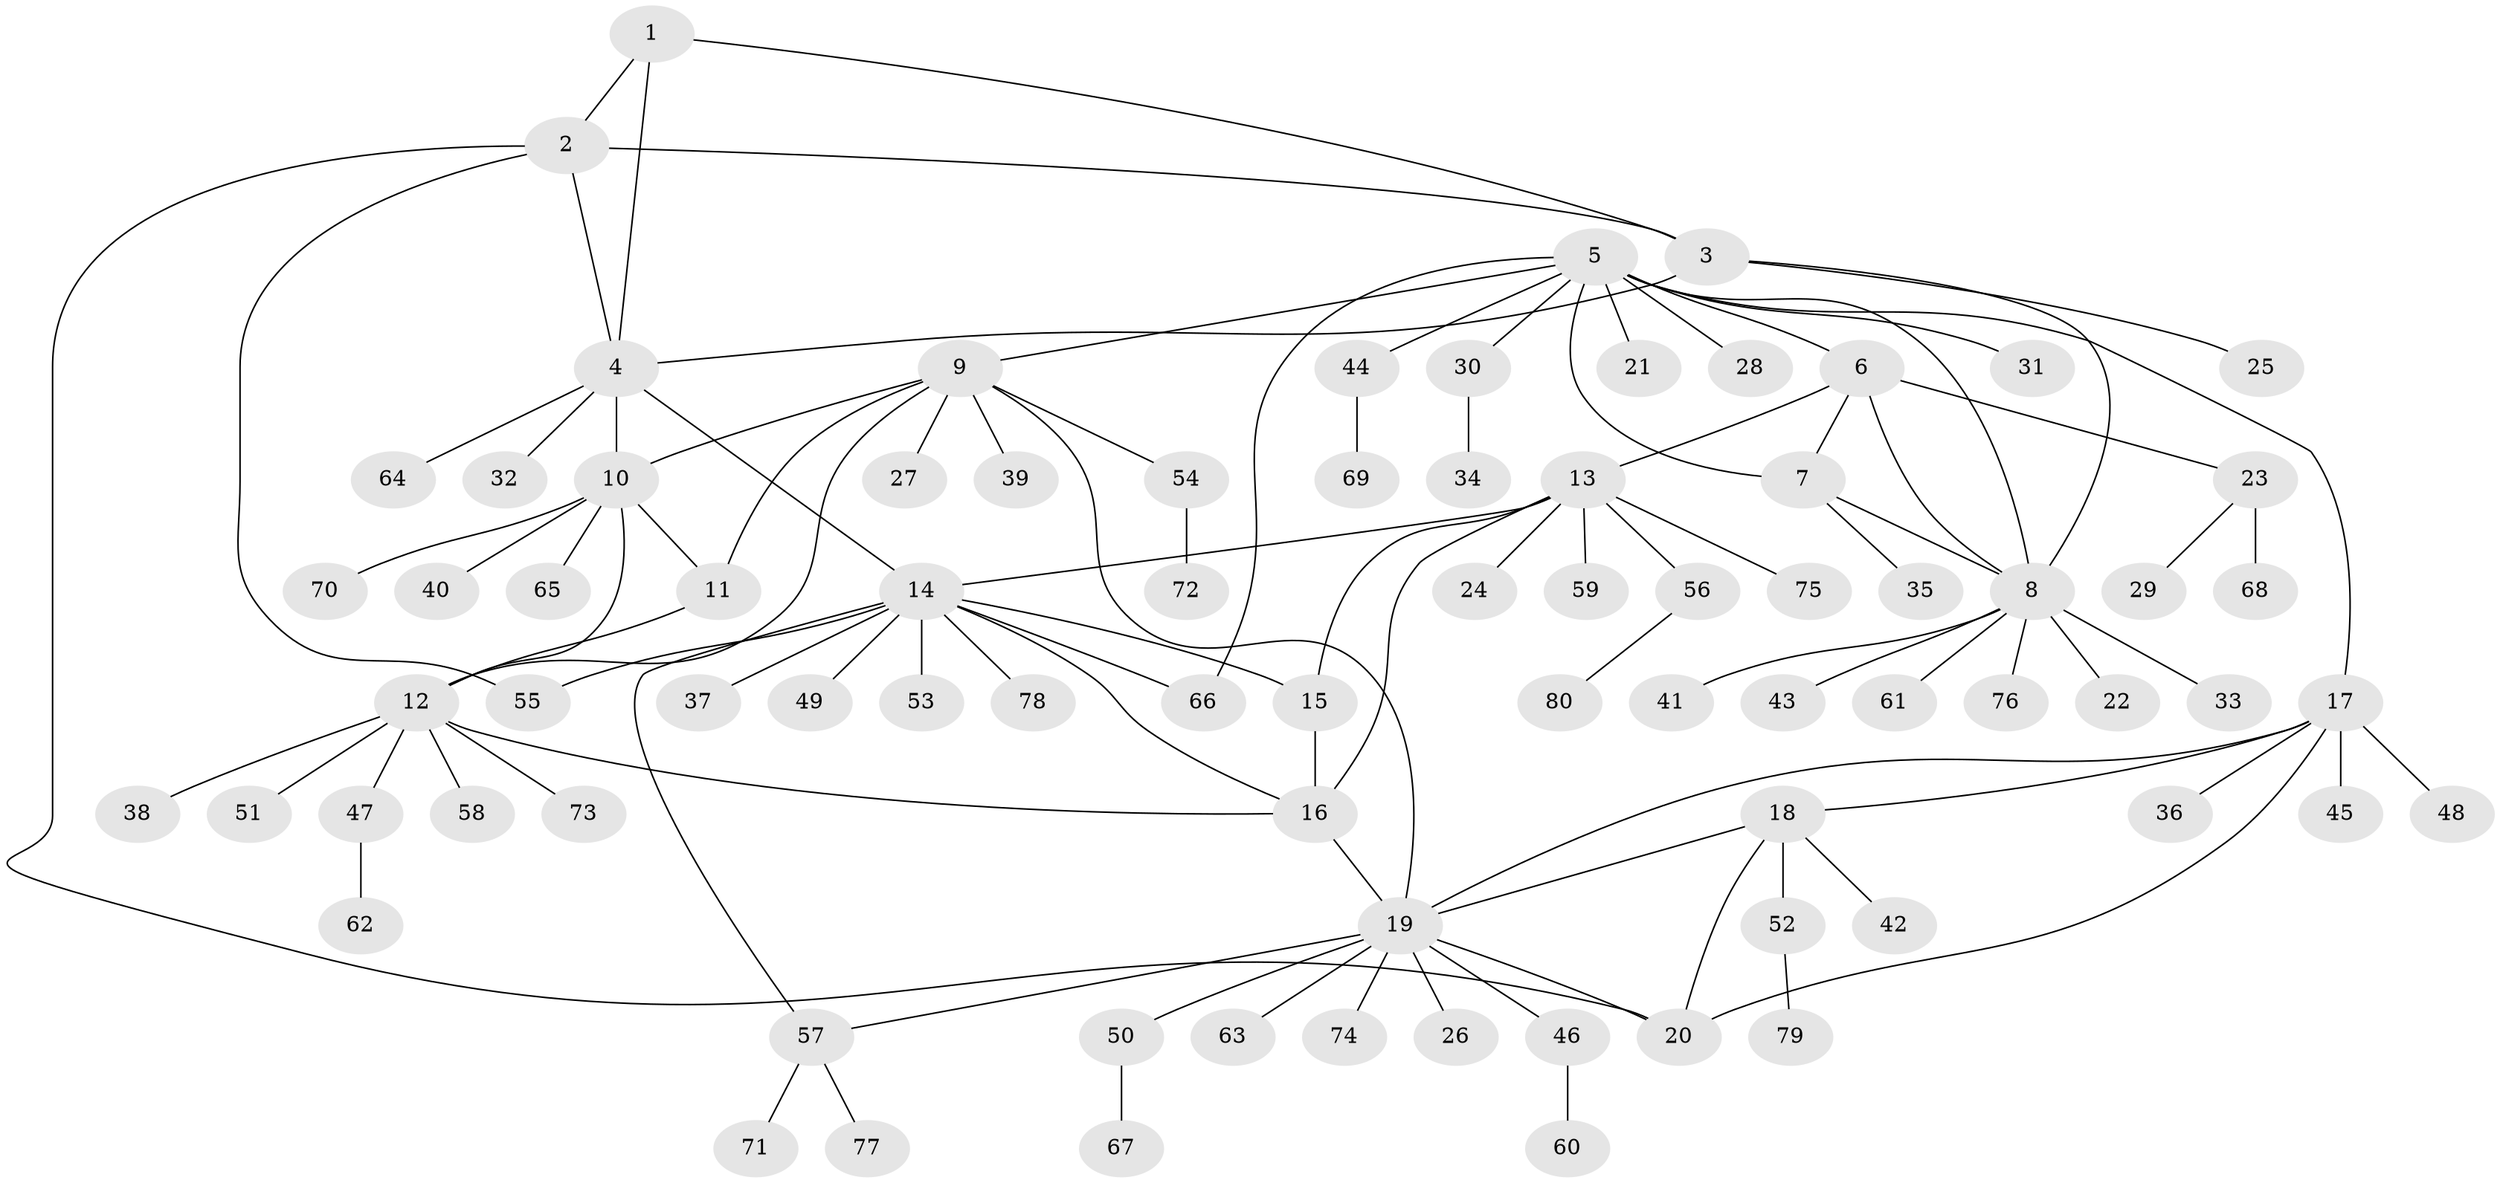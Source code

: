 // coarse degree distribution, {2: 0.14285714285714285, 7: 0.017857142857142856, 6: 0.017857142857142856, 29: 0.017857142857142856, 4: 0.03571428571428571, 3: 0.03571428571428571, 5: 0.05357142857142857, 10: 0.017857142857142856, 1: 0.6607142857142857}
// Generated by graph-tools (version 1.1) at 2025/19/03/04/25 18:19:36]
// undirected, 80 vertices, 103 edges
graph export_dot {
graph [start="1"]
  node [color=gray90,style=filled];
  1;
  2;
  3;
  4;
  5;
  6;
  7;
  8;
  9;
  10;
  11;
  12;
  13;
  14;
  15;
  16;
  17;
  18;
  19;
  20;
  21;
  22;
  23;
  24;
  25;
  26;
  27;
  28;
  29;
  30;
  31;
  32;
  33;
  34;
  35;
  36;
  37;
  38;
  39;
  40;
  41;
  42;
  43;
  44;
  45;
  46;
  47;
  48;
  49;
  50;
  51;
  52;
  53;
  54;
  55;
  56;
  57;
  58;
  59;
  60;
  61;
  62;
  63;
  64;
  65;
  66;
  67;
  68;
  69;
  70;
  71;
  72;
  73;
  74;
  75;
  76;
  77;
  78;
  79;
  80;
  1 -- 2;
  1 -- 3;
  1 -- 4;
  2 -- 3;
  2 -- 4;
  2 -- 20;
  2 -- 55;
  3 -- 4;
  3 -- 8;
  3 -- 25;
  4 -- 10;
  4 -- 14;
  4 -- 32;
  4 -- 64;
  5 -- 6;
  5 -- 7;
  5 -- 8;
  5 -- 9;
  5 -- 17;
  5 -- 21;
  5 -- 28;
  5 -- 30;
  5 -- 31;
  5 -- 44;
  5 -- 66;
  6 -- 7;
  6 -- 8;
  6 -- 13;
  6 -- 23;
  7 -- 8;
  7 -- 35;
  8 -- 22;
  8 -- 33;
  8 -- 41;
  8 -- 43;
  8 -- 61;
  8 -- 76;
  9 -- 10;
  9 -- 11;
  9 -- 12;
  9 -- 19;
  9 -- 27;
  9 -- 39;
  9 -- 54;
  10 -- 11;
  10 -- 12;
  10 -- 40;
  10 -- 65;
  10 -- 70;
  11 -- 12;
  12 -- 16;
  12 -- 38;
  12 -- 47;
  12 -- 51;
  12 -- 58;
  12 -- 73;
  13 -- 14;
  13 -- 15;
  13 -- 16;
  13 -- 24;
  13 -- 56;
  13 -- 59;
  13 -- 75;
  14 -- 15;
  14 -- 16;
  14 -- 37;
  14 -- 49;
  14 -- 53;
  14 -- 55;
  14 -- 57;
  14 -- 66;
  14 -- 78;
  15 -- 16;
  16 -- 19;
  17 -- 18;
  17 -- 19;
  17 -- 20;
  17 -- 36;
  17 -- 45;
  17 -- 48;
  18 -- 19;
  18 -- 20;
  18 -- 42;
  18 -- 52;
  19 -- 20;
  19 -- 26;
  19 -- 46;
  19 -- 50;
  19 -- 57;
  19 -- 63;
  19 -- 74;
  23 -- 29;
  23 -- 68;
  30 -- 34;
  44 -- 69;
  46 -- 60;
  47 -- 62;
  50 -- 67;
  52 -- 79;
  54 -- 72;
  56 -- 80;
  57 -- 71;
  57 -- 77;
}
